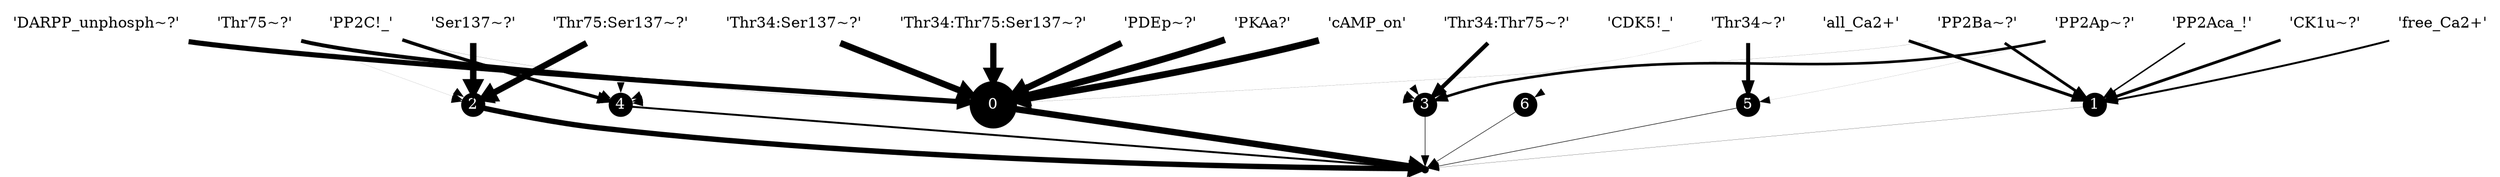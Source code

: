 strict digraph {
	node [shape=point];
	n1_3 -> n2_0 [penwidth=0.52];
	n0_14 -> n1_2 [penwidth=5.98];
	n0_14 -> n1_0 [penwidth=0.02];
	n0_14 -> n1_4 [penwidth=0.00];
	n0_7 -> n1_1 [penwidth=1.32];
	n0_16 -> n1_3 [penwidth=3.79];
	n1_6 -> n2_0 [penwidth=0.47];
	n0_10 -> n1_0 [penwidth=5.99];
	n0_10 -> n1_3 [penwidth=0.00];
	n0_10 -> n1_4 [penwidth=0.00];
	n0_3 -> n1_0 [penwidth=6.27];
	n0_3 -> n1_3 [penwidth=0.00];
	n1_2 -> n2_0 [penwidth=4.99];
	n0_15 -> n1_2 [penwidth=5.86];
	n0_15 -> n1_0 [penwidth=0.00];
	n0_15 -> n1_4 [penwidth=0.00];
	n0_17 -> n1_0 [penwidth=5.99];
	n0_17 -> n1_4 [penwidth=0.00];
	n1_5 -> n2_0 [penwidth=0.49];
	n0_11 -> n1_2 [penwidth=0.02];
	n0_11 -> n1_0 [penwidth=4.76];
	n0_11 -> n1_4 [penwidth=0.01];
	n0_4 -> n1_3 [penwidth=0.00];
	n0_4 -> n1_6 [penwidth=0.00];
	n1_1 -> n2_0 [penwidth=0.15];
	n0_0 -> n1_0 [penwidth=6.18];
	n0_0 -> n1_3 [penwidth=0.00];
	n0_18 -> n1_2 [penwidth=0.00];
	n0_18 -> n1_0 [penwidth=5.80];
	n0_18 -> n1_3 [penwidth=0.00];
	n0_18 -> n1_4 [penwidth=0.00];
	n1_4 -> n2_0 [penwidth=1.77];
	n0_12 -> n1_2 [penwidth=0.06];
	n0_12 -> n1_0 [penwidth=3.60];
	n0_12 -> n1_4 [penwidth=0.00];
	n0_5 -> n1_1 [penwidth=2.64];
	n1_0 -> n2_0 [penwidth=5.98];
	n0_8 -> n1_2 [penwidth=0.00];
	n0_8 -> n1_0 [penwidth=0.09];
	n0_8 -> n1_4 [penwidth=3.13];
	n0_1 -> n1_1 [penwidth=1.81];
	n0_13 -> n1_5 [penwidth=3.73];
	n0_13 -> n1_3 [penwidth=0.05];
	n0_6 -> n1_5 [penwidth=0.06];
	n0_6 -> n1_3 [penwidth=2.40];
	n0_9 -> n1_0 [penwidth=0.08];
	n0_9 -> n1_1 [penwidth=2.56];
	n0_2 -> n1_0 [penwidth=0.00];
	n0_2 -> n1_1 [penwidth=2.77];
	n1_3 [shape=circle,margin="0,0",style=filled,fillcolor=black,fontcolor=white,height=0.04,label="3"]
	n0_14 [label="'Ser137~?'",shape=none,fontcolor="black"]
	n0_7 [label="'PP2Aca_!'",shape=none,fontcolor="black"]
	n0_16 [label="'Thr34:Thr75~?'",shape=none,fontcolor="black"]
	n1_6 [shape=circle,margin="0,0",style=filled,fillcolor=black,fontcolor=white,height=-0.03,label="6"]
	n0_10 [label="'PDEp~?'",shape=none,fontcolor="black"]
	n0_3 [label="'PKAa?'",shape=none,fontcolor="black"]
	n1_2 [shape=circle,margin="0,0",style=filled,fillcolor=black,fontcolor=white,height=0.11,label="2"]
	n0_15 [label="'Thr75:Ser137~?'",shape=none,fontcolor="black"]
	n0_6 [label="'PP2Ap~?'",shape=none,fontcolor="black"]
	n0_17 [label="'Thr34:Ser137~?'",shape=none,fontcolor="black"]
	n1_5 [shape=circle,margin="0,0",style=filled,fillcolor=black,fontcolor=white,height=-0.00,label="5"]
	n0_11 [label="'DARPP_unphosph~?'",shape=none,fontcolor="black"]
	n0_4 [label="'CDK5!_'",shape=none,fontcolor="black"]
	n1_1 [shape=circle,margin="0,0",style=filled,fillcolor=black,fontcolor=white,height=0.14,label="1"]
	n0_0 [label="'cAMP_on'",shape=none,fontcolor="black"]
	n0_18 [label="'Thr34:Thr75:Ser137~?'",shape=none,fontcolor="black"]
	n1_4 [shape=circle,margin="0,0",style=filled,fillcolor=black,fontcolor=white,height=0.00,label="4"]
	n0_12 [label="'Thr75~?'",shape=none,fontcolor="black"]
	n0_5 [label="'CK1u~?'",shape=none,fontcolor="black"]
	n1_0 [shape=circle,margin="0,0",style=filled,fillcolor=black,fontcolor=white,height=0.60,label="0"]
	n0_8 [label="'PP2C!_'",shape=none,fontcolor="black"]
	n0_1 [label="'free_Ca2+'",shape=none,fontcolor="black"]
	n0_13 [label="'Thr34~?'",shape=none,fontcolor="black"]
	n2_0 [shape=point,height=0.08]
	n0_9 [label="'PP2Ba~?'",shape=none,fontcolor="black"]
	n0_2 [label="'all_Ca2+'",shape=none,fontcolor="black"]
}